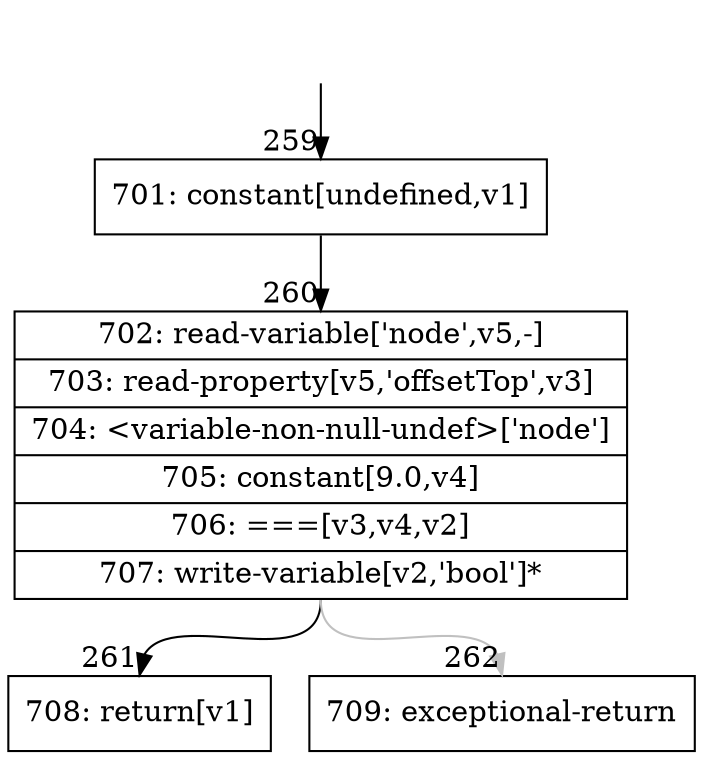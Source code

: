 digraph {
rankdir="TD"
BB_entry24[shape=none,label=""];
BB_entry24 -> BB259 [tailport=s, headport=n, headlabel="    259"]
BB259 [shape=record label="{701: constant[undefined,v1]}" ] 
BB259 -> BB260 [tailport=s, headport=n, headlabel="      260"]
BB260 [shape=record label="{702: read-variable['node',v5,-]|703: read-property[v5,'offsetTop',v3]|704: \<variable-non-null-undef\>['node']|705: constant[9.0,v4]|706: ===[v3,v4,v2]|707: write-variable[v2,'bool']*}" ] 
BB260 -> BB261 [tailport=s, headport=n, headlabel="      261"]
BB260 -> BB262 [tailport=s, headport=n, color=gray, headlabel="      262"]
BB261 [shape=record label="{708: return[v1]}" ] 
BB262 [shape=record label="{709: exceptional-return}" ] 
//#$~ 283
}
